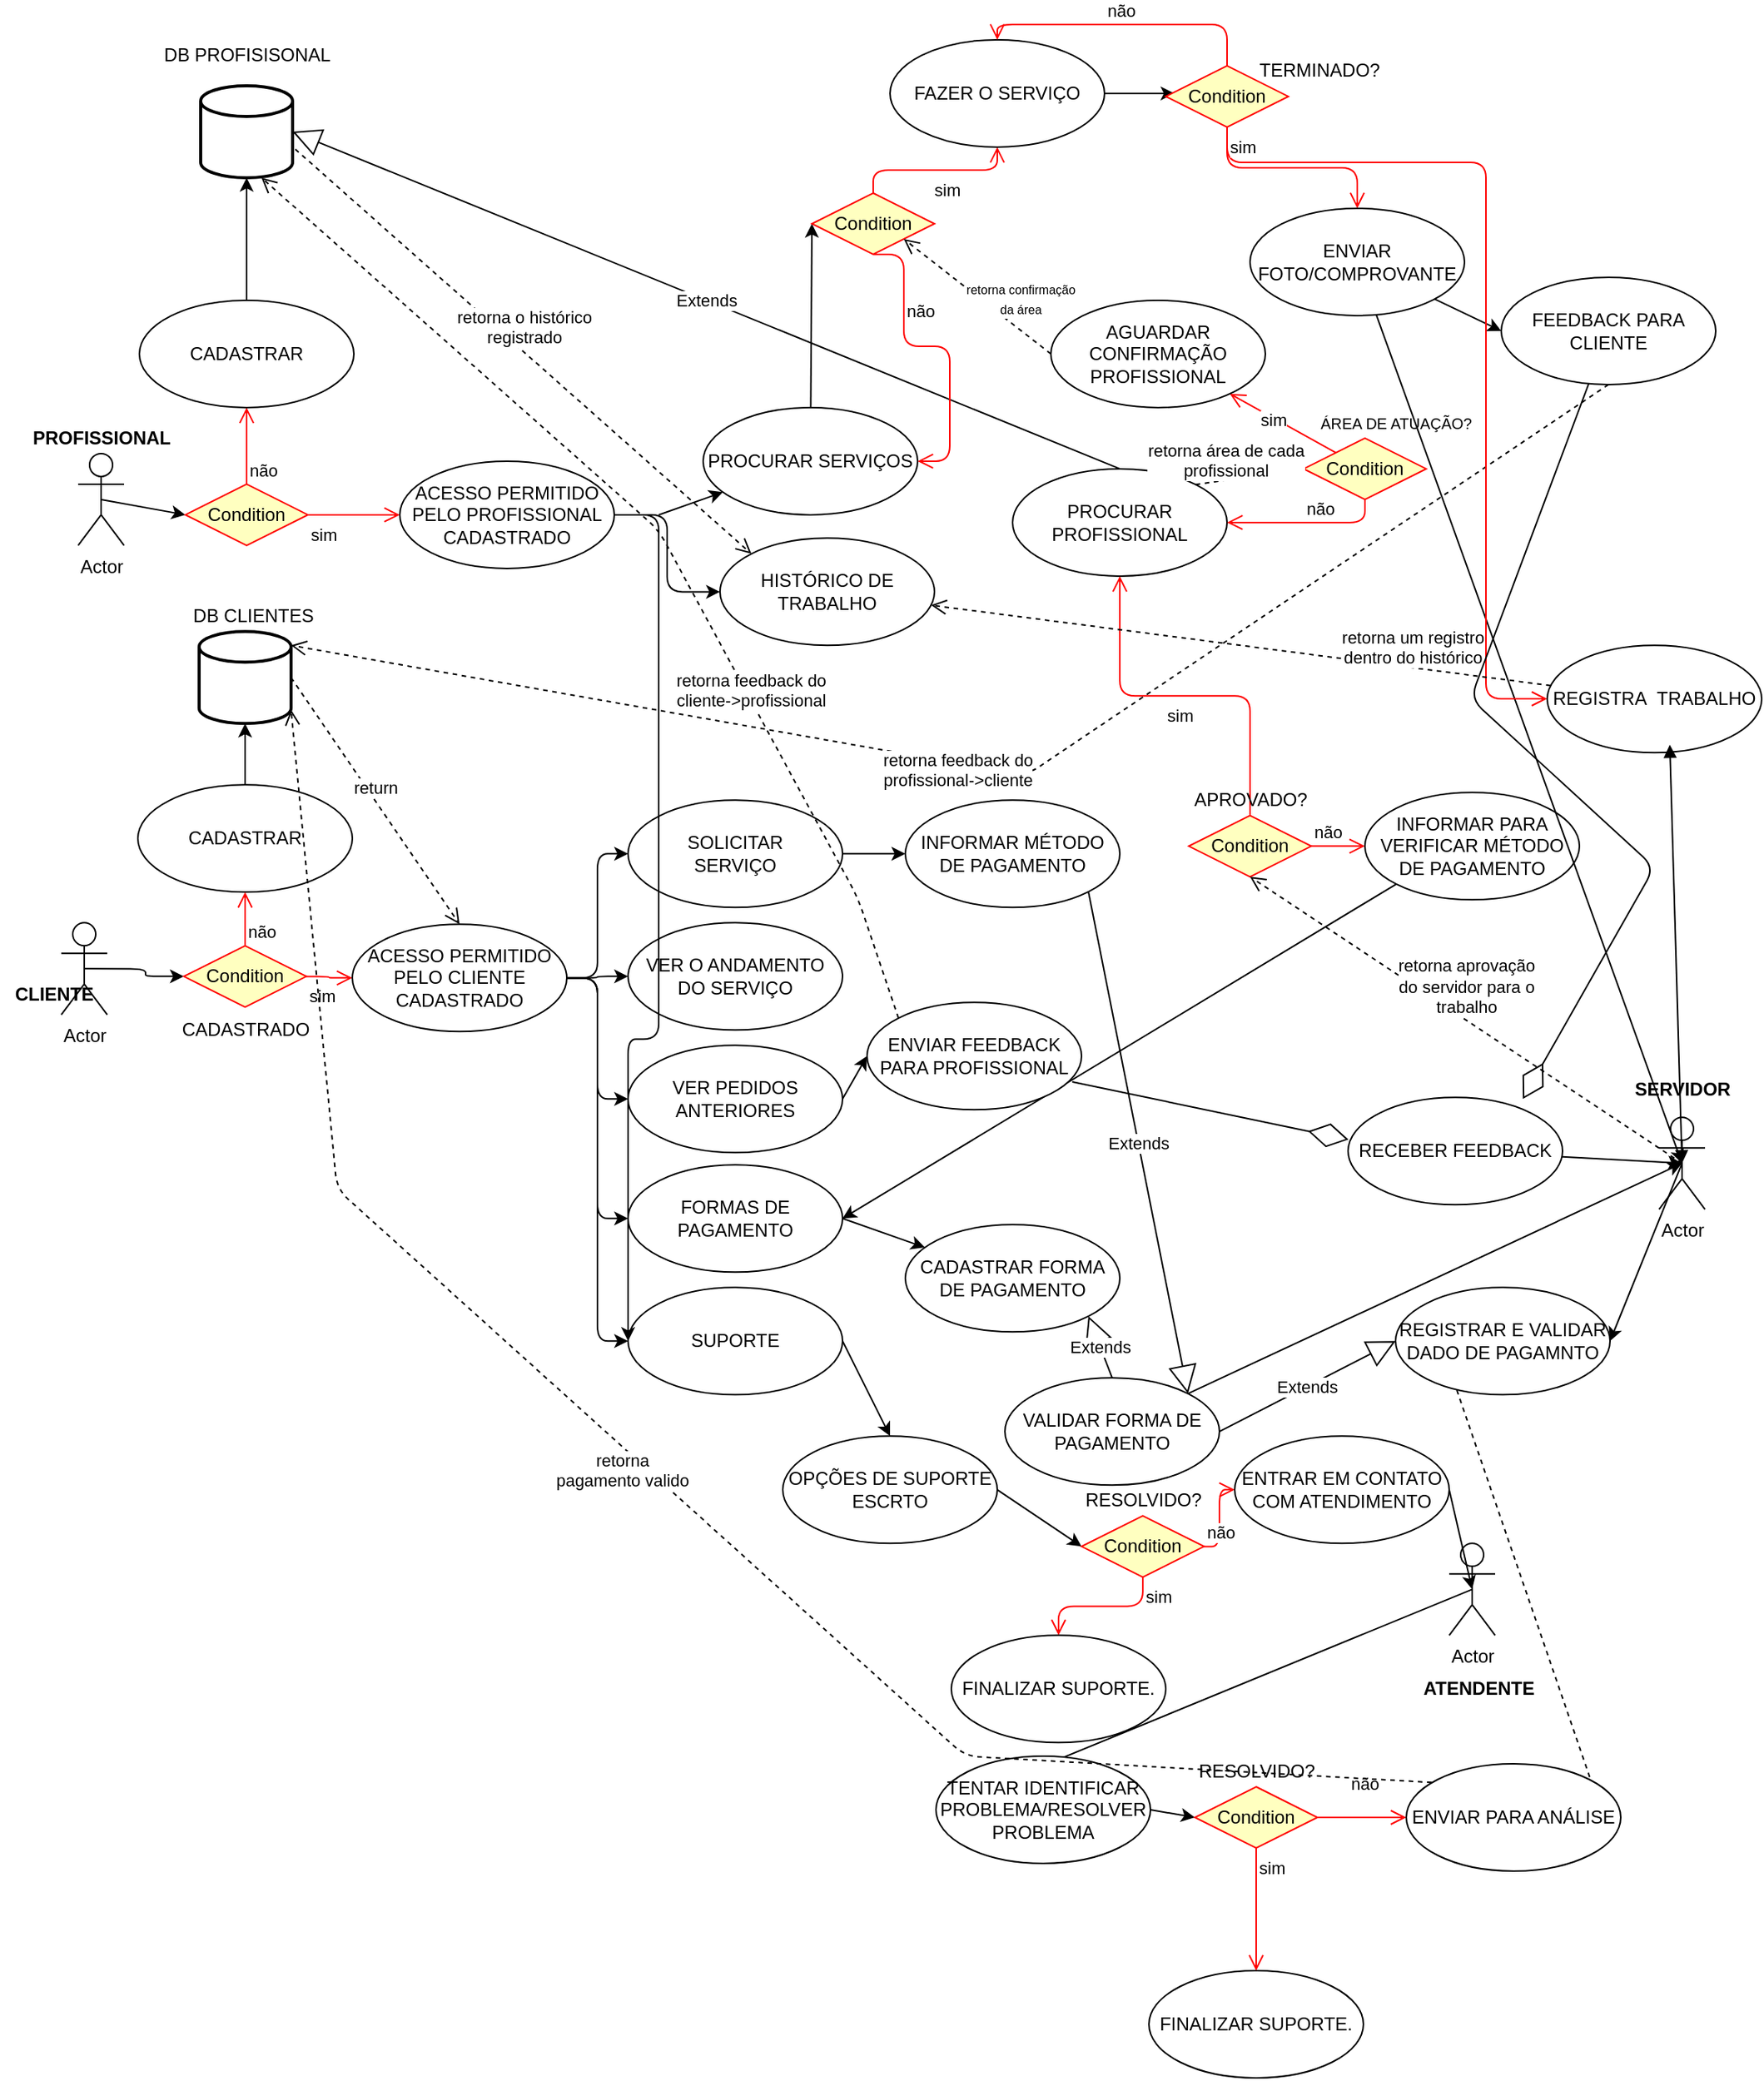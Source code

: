 <mxfile version="13.7.9" type="device" pages="2"><diagram name="Page-1" id="e7e014a7-5840-1c2e-5031-d8a46d1fe8dd"><mxGraphModel dx="1543" dy="1872" grid="1" gridSize="10" guides="1" tooltips="1" connect="1" arrows="1" fold="1" page="1" pageScale="1" pageWidth="1169" pageHeight="827" background="none" math="0" shadow="0"><root><mxCell id="0"/><mxCell id="1" parent="0"/><mxCell id="ambOUHVomWXDO8rezf_H-16" style="edgeStyle=orthogonalEdgeStyle;orthogonalLoop=1;jettySize=auto;html=1;exitX=0.5;exitY=0.5;exitDx=0;exitDy=0;exitPerimeter=0;entryX=0;entryY=0.5;entryDx=0;entryDy=0;fontStyle=0;" parent="1" source="gLDlq6U9mydkuoczZfd6-7" target="ambOUHVomWXDO8rezf_H-5" edge="1"><mxGeometry relative="1" as="geometry"/></mxCell><mxCell id="gLDlq6U9mydkuoczZfd6-7" value="Actor" style="shape=umlActor;verticalLabelPosition=bottom;verticalAlign=top;html=1;outlineConnect=0;fontStyle=0;" parent="1" vertex="1"><mxGeometry x="40" y="-223.85" width="30" height="60" as="geometry"/></mxCell><mxCell id="ambOUHVomWXDO8rezf_H-92" style="edgeStyle=none;orthogonalLoop=1;jettySize=auto;html=1;exitX=1;exitY=0.5;exitDx=0;exitDy=0;strokeColor=#000000;" parent="1" source="gLDlq6U9mydkuoczZfd6-9" target="ambOUHVomWXDO8rezf_H-91" edge="1"><mxGeometry relative="1" as="geometry"/></mxCell><mxCell id="gLDlq6U9mydkuoczZfd6-9" value="SOLICITAR&lt;br&gt;SERVIÇO" style="ellipse;whiteSpace=wrap;html=1;fontStyle=0;" parent="1" vertex="1"><mxGeometry x="410" y="-303.85" width="140" height="70" as="geometry"/></mxCell><mxCell id="gLDlq6U9mydkuoczZfd6-11" value="VER O ANDAMENTO&lt;br&gt;DO SERVIÇO" style="ellipse;whiteSpace=wrap;html=1;fontStyle=0;" parent="1" vertex="1"><mxGeometry x="410" y="-223.85" width="140" height="70" as="geometry"/></mxCell><mxCell id="ambOUHVomWXDO8rezf_H-46" style="orthogonalLoop=1;jettySize=auto;html=1;exitX=1;exitY=0.5;exitDx=0;exitDy=0;" parent="1" source="gLDlq6U9mydkuoczZfd6-13" target="ambOUHVomWXDO8rezf_H-43" edge="1"><mxGeometry relative="1" as="geometry"/></mxCell><mxCell id="gLDlq6U9mydkuoczZfd6-13" value="FORMAS DE PAGAMENTO" style="ellipse;whiteSpace=wrap;html=1;fontStyle=0;" parent="1" vertex="1"><mxGeometry x="410" y="-65.85" width="140" height="70" as="geometry"/></mxCell><mxCell id="ambOUHVomWXDO8rezf_H-28" style="orthogonalLoop=1;jettySize=auto;html=1;exitX=1;exitY=0.5;exitDx=0;exitDy=0;entryX=0.5;entryY=0;entryDx=0;entryDy=0;" parent="1" source="gLDlq6U9mydkuoczZfd6-15" target="ambOUHVomWXDO8rezf_H-27" edge="1"><mxGeometry relative="1" as="geometry"/></mxCell><mxCell id="gLDlq6U9mydkuoczZfd6-15" value="SUPORTE" style="ellipse;whiteSpace=wrap;html=1;fontStyle=0;" parent="1" vertex="1"><mxGeometry x="410" y="14.15" width="140" height="70" as="geometry"/></mxCell><mxCell id="ambOUHVomWXDO8rezf_H-4" style="edgeStyle=orthogonalEdgeStyle;orthogonalLoop=1;jettySize=auto;html=1;entryX=0.5;entryY=1;entryDx=0;entryDy=0;entryPerimeter=0;fontStyle=0;" parent="1" source="ambOUHVomWXDO8rezf_H-2" target="ambOUHVomWXDO8rezf_H-3" edge="1"><mxGeometry relative="1" as="geometry"/></mxCell><mxCell id="ambOUHVomWXDO8rezf_H-2" value="CADASTRAR" style="ellipse;whiteSpace=wrap;html=1;fontStyle=0;" parent="1" vertex="1"><mxGeometry x="90" y="-313.85" width="140" height="70" as="geometry"/></mxCell><mxCell id="ambOUHVomWXDO8rezf_H-3" value="" style="strokeWidth=2;html=1;shape=mxgraph.flowchart.database;whiteSpace=wrap;fontStyle=0;" parent="1" vertex="1"><mxGeometry x="130" y="-413.85" width="60" height="60" as="geometry"/></mxCell><mxCell id="ambOUHVomWXDO8rezf_H-5" value="Condition" style="rhombus;whiteSpace=wrap;html=1;fillColor=#ffffc0;strokeColor=#ff0000;fontStyle=0;" parent="1" vertex="1"><mxGeometry x="120" y="-208.85" width="80" height="40" as="geometry"/></mxCell><mxCell id="ambOUHVomWXDO8rezf_H-6" value="não" style="edgeStyle=orthogonalEdgeStyle;html=1;align=left;verticalAlign=bottom;endArrow=open;endSize=8;strokeColor=#ff0000;fontStyle=0;" parent="1" source="ambOUHVomWXDO8rezf_H-5" target="ambOUHVomWXDO8rezf_H-2" edge="1"><mxGeometry x="-1" relative="1" as="geometry"><mxPoint x="300" y="-188.85" as="targetPoint"/></mxGeometry></mxCell><mxCell id="ambOUHVomWXDO8rezf_H-7" value="sim" style="edgeStyle=orthogonalEdgeStyle;html=1;align=left;verticalAlign=top;endArrow=open;endSize=8;strokeColor=#ff0000;entryX=0;entryY=0.5;entryDx=0;entryDy=0;fontStyle=0;" parent="1" source="ambOUHVomWXDO8rezf_H-5" target="ambOUHVomWXDO8rezf_H-9" edge="1"><mxGeometry x="-1" relative="1" as="geometry"><mxPoint x="250.0" y="-188.85" as="targetPoint"/></mxGeometry></mxCell><mxCell id="ambOUHVomWXDO8rezf_H-11" style="orthogonalLoop=1;jettySize=auto;html=1;entryX=0;entryY=0.5;entryDx=0;entryDy=0;fontStyle=0;edgeStyle=orthogonalEdgeStyle;" parent="1" source="ambOUHVomWXDO8rezf_H-9" target="gLDlq6U9mydkuoczZfd6-9" edge="1"><mxGeometry relative="1" as="geometry"/></mxCell><mxCell id="ambOUHVomWXDO8rezf_H-12" style="orthogonalLoop=1;jettySize=auto;html=1;entryX=0;entryY=0.5;entryDx=0;entryDy=0;fontStyle=0;edgeStyle=orthogonalEdgeStyle;" parent="1" source="ambOUHVomWXDO8rezf_H-9" target="gLDlq6U9mydkuoczZfd6-11" edge="1"><mxGeometry relative="1" as="geometry"/></mxCell><mxCell id="ambOUHVomWXDO8rezf_H-13" style="orthogonalLoop=1;jettySize=auto;html=1;entryX=0;entryY=0.5;entryDx=0;entryDy=0;fontStyle=0;edgeStyle=orthogonalEdgeStyle;" parent="1" source="ambOUHVomWXDO8rezf_H-9" target="gLDlq6U9mydkuoczZfd6-13" edge="1"><mxGeometry relative="1" as="geometry"/></mxCell><mxCell id="ambOUHVomWXDO8rezf_H-14" style="orthogonalLoop=1;jettySize=auto;html=1;entryX=0;entryY=0.5;entryDx=0;entryDy=0;fontStyle=0;edgeStyle=orthogonalEdgeStyle;" parent="1" source="ambOUHVomWXDO8rezf_H-9" target="ambOUHVomWXDO8rezf_H-10" edge="1"><mxGeometry relative="1" as="geometry"/></mxCell><mxCell id="ambOUHVomWXDO8rezf_H-15" style="orthogonalLoop=1;jettySize=auto;html=1;entryX=0;entryY=0.5;entryDx=0;entryDy=0;fontStyle=0;edgeStyle=orthogonalEdgeStyle;" parent="1" source="ambOUHVomWXDO8rezf_H-9" target="gLDlq6U9mydkuoczZfd6-15" edge="1"><mxGeometry relative="1" as="geometry"/></mxCell><mxCell id="ambOUHVomWXDO8rezf_H-9" value="ACESSO PERMITIDO PELO CLIENTE CADASTRADO" style="ellipse;whiteSpace=wrap;html=1;fontStyle=0;" parent="1" vertex="1"><mxGeometry x="230" y="-222.85" width="140" height="70" as="geometry"/></mxCell><mxCell id="ambOUHVomWXDO8rezf_H-132" style="edgeStyle=none;orthogonalLoop=1;jettySize=auto;html=1;exitX=1;exitY=0.5;exitDx=0;exitDy=0;entryX=0;entryY=0.5;entryDx=0;entryDy=0;" parent="1" source="ambOUHVomWXDO8rezf_H-10" target="ambOUHVomWXDO8rezf_H-131" edge="1"><mxGeometry relative="1" as="geometry"/></mxCell><mxCell id="ambOUHVomWXDO8rezf_H-10" value="VER PEDIDOS ANTERIORES" style="ellipse;whiteSpace=wrap;html=1;fontStyle=0;" parent="1" vertex="1"><mxGeometry x="410" y="-143.85" width="140" height="70" as="geometry"/></mxCell><mxCell id="ambOUHVomWXDO8rezf_H-17" value="CADASTRADO" style="text;html=1;align=center;verticalAlign=middle;resizable=0;points=[];autosize=1;fontStyle=0;" parent="1" vertex="1"><mxGeometry x="110" y="-163.85" width="100" height="20" as="geometry"/></mxCell><mxCell id="ambOUHVomWXDO8rezf_H-18" value="DB CLIENTES" style="text;html=1;align=center;verticalAlign=middle;resizable=0;points=[];autosize=1;fontStyle=0;" parent="1" vertex="1"><mxGeometry x="120" y="-433.85" width="90" height="20" as="geometry"/></mxCell><mxCell id="ambOUHVomWXDO8rezf_H-25" style="orthogonalLoop=1;jettySize=auto;html=1;exitX=0.5;exitY=0.5;exitDx=0;exitDy=0;exitPerimeter=0;entryX=0;entryY=0.5;entryDx=0;entryDy=0;" parent="1" source="ambOUHVomWXDO8rezf_H-19" target="ambOUHVomWXDO8rezf_H-24" edge="1"><mxGeometry relative="1" as="geometry"/></mxCell><mxCell id="ambOUHVomWXDO8rezf_H-19" value="Actor" style="shape=umlActor;verticalLabelPosition=bottom;verticalAlign=top;html=1;" parent="1" vertex="1"><mxGeometry x="946" y="181.15" width="30" height="60" as="geometry"/></mxCell><mxCell id="ambOUHVomWXDO8rezf_H-20" value="&lt;b&gt;CLIENTE&lt;/b&gt;" style="text;html=1;align=center;verticalAlign=middle;resizable=0;points=[];autosize=1;" parent="1" vertex="1"><mxGeometry y="-186.85" width="70" height="20" as="geometry"/></mxCell><mxCell id="ambOUHVomWXDO8rezf_H-21" value="&lt;b&gt;ATENDENTE&lt;/b&gt;" style="text;html=1;align=center;verticalAlign=middle;resizable=0;points=[];autosize=1;" parent="1" vertex="1"><mxGeometry x="920" y="266.15" width="90" height="20" as="geometry"/></mxCell><mxCell id="ambOUHVomWXDO8rezf_H-23" value="return" style="html=1;verticalAlign=bottom;endArrow=open;dashed=1;endSize=8;exitX=1;exitY=0.5;exitDx=0;exitDy=0;exitPerimeter=0;entryX=0.5;entryY=0;entryDx=0;entryDy=0;" parent="1" source="ambOUHVomWXDO8rezf_H-3" target="ambOUHVomWXDO8rezf_H-9" edge="1"><mxGeometry relative="1" as="geometry"><mxPoint x="550" y="-253.85" as="sourcePoint"/><mxPoint x="470" y="-253.85" as="targetPoint"/></mxGeometry></mxCell><mxCell id="ambOUHVomWXDO8rezf_H-39" style="orthogonalLoop=1;jettySize=auto;html=1;exitX=1;exitY=0.5;exitDx=0;exitDy=0;entryX=0;entryY=0.5;entryDx=0;entryDy=0;" parent="1" source="ambOUHVomWXDO8rezf_H-24" target="ambOUHVomWXDO8rezf_H-36" edge="1"><mxGeometry relative="1" as="geometry"/></mxCell><mxCell id="ambOUHVomWXDO8rezf_H-24" value="TENTAR IDENTIFICAR PROBLEMA/RESOLVER PROBLEMA" style="ellipse;whiteSpace=wrap;html=1;" parent="1" vertex="1"><mxGeometry x="611" y="320" width="140" height="70" as="geometry"/></mxCell><mxCell id="ambOUHVomWXDO8rezf_H-33" style="orthogonalLoop=1;jettySize=auto;html=1;exitX=1;exitY=0.5;exitDx=0;exitDy=0;entryX=0;entryY=0.5;entryDx=0;entryDy=0;" parent="1" source="ambOUHVomWXDO8rezf_H-27" target="ambOUHVomWXDO8rezf_H-29" edge="1"><mxGeometry relative="1" as="geometry"/></mxCell><mxCell id="ambOUHVomWXDO8rezf_H-27" value="OPÇÕES DE SUPORTE ESCRTO" style="ellipse;whiteSpace=wrap;html=1;" parent="1" vertex="1"><mxGeometry x="511" y="111.15" width="140" height="70" as="geometry"/></mxCell><mxCell id="ambOUHVomWXDO8rezf_H-29" value="Condition" style="rhombus;whiteSpace=wrap;html=1;fillColor=#ffffc0;strokeColor=#ff0000;" parent="1" vertex="1"><mxGeometry x="706" y="163.15" width="80" height="40" as="geometry"/></mxCell><mxCell id="ambOUHVomWXDO8rezf_H-30" value="não" style="edgeStyle=orthogonalEdgeStyle;html=1;align=left;verticalAlign=bottom;endArrow=open;endSize=8;strokeColor=#ff0000;entryX=0;entryY=0.5;entryDx=0;entryDy=0;" parent="1" source="ambOUHVomWXDO8rezf_H-29" target="ambOUHVomWXDO8rezf_H-34" edge="1"><mxGeometry x="-1" relative="1" as="geometry"><mxPoint x="846" y="183.15" as="targetPoint"/></mxGeometry></mxCell><mxCell id="ambOUHVomWXDO8rezf_H-31" value="sim" style="edgeStyle=orthogonalEdgeStyle;html=1;align=left;verticalAlign=top;endArrow=open;endSize=8;strokeColor=#ff0000;" parent="1" source="ambOUHVomWXDO8rezf_H-29" target="ambOUHVomWXDO8rezf_H-56" edge="1"><mxGeometry x="-1" relative="1" as="geometry"><mxPoint x="746" y="243.15" as="targetPoint"/></mxGeometry></mxCell><mxCell id="ambOUHVomWXDO8rezf_H-32" value="RESOLVIDO?" style="text;html=1;align=center;verticalAlign=middle;resizable=0;points=[];autosize=1;" parent="1" vertex="1"><mxGeometry x="701" y="143.15" width="90" height="20" as="geometry"/></mxCell><mxCell id="ambOUHVomWXDO8rezf_H-35" style="orthogonalLoop=1;jettySize=auto;html=1;exitX=1;exitY=0.5;exitDx=0;exitDy=0;entryX=0.5;entryY=0.5;entryDx=0;entryDy=0;entryPerimeter=0;" parent="1" source="ambOUHVomWXDO8rezf_H-34" target="ambOUHVomWXDO8rezf_H-19" edge="1"><mxGeometry relative="1" as="geometry"/></mxCell><mxCell id="ambOUHVomWXDO8rezf_H-34" value="ENTRAR EM CONTATO COM ATENDIMENTO" style="ellipse;whiteSpace=wrap;html=1;" parent="1" vertex="1"><mxGeometry x="806" y="111.15" width="140" height="70" as="geometry"/></mxCell><mxCell id="ambOUHVomWXDO8rezf_H-36" value="Condition" style="rhombus;whiteSpace=wrap;html=1;fillColor=#ffffc0;strokeColor=#ff0000;" parent="1" vertex="1"><mxGeometry x="780" y="340" width="80" height="40" as="geometry"/></mxCell><mxCell id="ambOUHVomWXDO8rezf_H-37" value="não" style="html=1;align=left;verticalAlign=bottom;endArrow=open;endSize=8;strokeColor=#ff0000;entryX=0;entryY=0.5;entryDx=0;entryDy=0;" parent="1" source="ambOUHVomWXDO8rezf_H-36" target="d7MWu6UEaViXZ3aAeeeb-1" edge="1"><mxGeometry x="-0.315" y="13" relative="1" as="geometry"><mxPoint x="930" y="360" as="targetPoint"/><mxPoint as="offset"/></mxGeometry></mxCell><mxCell id="ambOUHVomWXDO8rezf_H-40" value="RESOLVIDO?" style="text;html=1;align=center;verticalAlign=middle;resizable=0;points=[];autosize=1;" parent="1" vertex="1"><mxGeometry x="775" y="320" width="90" height="20" as="geometry"/></mxCell><mxCell id="ambOUHVomWXDO8rezf_H-41" value="FINALIZAR SUPORTE." style="ellipse;whiteSpace=wrap;html=1;" parent="1" vertex="1"><mxGeometry x="750" y="460.0" width="140" height="70" as="geometry"/></mxCell><mxCell id="ambOUHVomWXDO8rezf_H-42" value="sim" style="edgeStyle=orthogonalEdgeStyle;html=1;align=left;verticalAlign=top;endArrow=open;endSize=8;strokeColor=#ff0000;" parent="1" source="ambOUHVomWXDO8rezf_H-36" target="ambOUHVomWXDO8rezf_H-41" edge="1"><mxGeometry x="-1" relative="1" as="geometry"><mxPoint x="820" y="440" as="targetPoint"/><mxPoint x="820" y="380" as="sourcePoint"/></mxGeometry></mxCell><mxCell id="ambOUHVomWXDO8rezf_H-43" value="CADASTRAR FORMA DE PAGAMENTO" style="ellipse;whiteSpace=wrap;html=1;" parent="1" vertex="1"><mxGeometry x="591" y="-26.85" width="140" height="70" as="geometry"/></mxCell><mxCell id="ambOUHVomWXDO8rezf_H-116" style="orthogonalLoop=1;jettySize=auto;html=1;entryX=0.5;entryY=0.5;entryDx=0;entryDy=0;entryPerimeter=0;exitX=1;exitY=0;exitDx=0;exitDy=0;" parent="1" source="ambOUHVomWXDO8rezf_H-44" target="ambOUHVomWXDO8rezf_H-52" edge="1"><mxGeometry relative="1" as="geometry"><mxPoint x="973.667" y="-23.85" as="targetPoint"/></mxGeometry></mxCell><mxCell id="ambOUHVomWXDO8rezf_H-44" value="VALIDAR FORMA DE PAGAMENTO" style="ellipse;whiteSpace=wrap;html=1;" parent="1" vertex="1"><mxGeometry x="656" y="73.15" width="140" height="70" as="geometry"/></mxCell><mxCell id="ambOUHVomWXDO8rezf_H-47" value="Extends" style="endArrow=block;endSize=16;endFill=0;html=1;exitX=0.5;exitY=0;exitDx=0;exitDy=0;entryX=1;entryY=1;entryDx=0;entryDy=0;" parent="1" source="ambOUHVomWXDO8rezf_H-44" target="ambOUHVomWXDO8rezf_H-43" edge="1"><mxGeometry width="160" relative="1" as="geometry"><mxPoint x="726" y="-116.85" as="sourcePoint"/><mxPoint x="886" y="-116.85" as="targetPoint"/></mxGeometry></mxCell><mxCell id="ambOUHVomWXDO8rezf_H-49" value="retorna &lt;br&gt;pagamento valido" style="html=1;verticalAlign=bottom;endArrow=open;dashed=1;endSize=8;exitX=0;exitY=0;exitDx=0;exitDy=0;entryX=1;entryY=0.85;entryDx=0;entryDy=0;entryPerimeter=0;" parent="1" source="ambOUHVomWXDO8rezf_H-50" target="ambOUHVomWXDO8rezf_H-3" edge="1"><mxGeometry x="0.275" y="23" relative="1" as="geometry"><mxPoint x="1066" y="-44.85" as="sourcePoint"/><mxPoint x="751" y="-126.85" as="targetPoint"/><Array as="points"><mxPoint x="1041" y="343.15"/><mxPoint x="630" y="320"/><mxPoint x="220" y="-50"/></Array><mxPoint as="offset"/></mxGeometry></mxCell><mxCell id="ambOUHVomWXDO8rezf_H-50" value="REGISTRAR E VALIDAR DADO DE PAGAMNTO" style="ellipse;whiteSpace=wrap;html=1;" parent="1" vertex="1"><mxGeometry x="911" y="14.15" width="140" height="70" as="geometry"/></mxCell><mxCell id="ambOUHVomWXDO8rezf_H-51" value="Extends" style="endArrow=block;endSize=16;endFill=0;html=1;exitX=1;exitY=0.5;exitDx=0;exitDy=0;entryX=0;entryY=0.5;entryDx=0;entryDy=0;" parent="1" source="ambOUHVomWXDO8rezf_H-44" target="ambOUHVomWXDO8rezf_H-50" edge="1"><mxGeometry width="160" relative="1" as="geometry"><mxPoint x="1071" y="-46.85" as="sourcePoint"/><mxPoint x="1231" y="-46.85" as="targetPoint"/></mxGeometry></mxCell><mxCell id="ambOUHVomWXDO8rezf_H-54" style="orthogonalLoop=1;jettySize=auto;html=1;exitX=0.5;exitY=0.5;exitDx=0;exitDy=0;exitPerimeter=0;entryX=1;entryY=0.5;entryDx=0;entryDy=0;" parent="1" source="ambOUHVomWXDO8rezf_H-52" target="ambOUHVomWXDO8rezf_H-50" edge="1"><mxGeometry relative="1" as="geometry"/></mxCell><mxCell id="ambOUHVomWXDO8rezf_H-52" value="Actor" style="shape=umlActor;verticalLabelPosition=bottom;verticalAlign=top;html=1;" parent="1" vertex="1"><mxGeometry x="1083" y="-96.85" width="30" height="60" as="geometry"/></mxCell><mxCell id="ambOUHVomWXDO8rezf_H-53" value="&lt;b&gt;SERVIDOR&lt;/b&gt;" style="text;html=1;align=center;verticalAlign=middle;resizable=0;points=[];autosize=1;" parent="1" vertex="1"><mxGeometry x="1058" y="-124.85" width="80" height="20" as="geometry"/></mxCell><mxCell id="ambOUHVomWXDO8rezf_H-56" value="FINALIZAR SUPORTE." style="ellipse;whiteSpace=wrap;html=1;" parent="1" vertex="1"><mxGeometry x="621" y="241.15" width="140" height="70" as="geometry"/></mxCell><mxCell id="ambOUHVomWXDO8rezf_H-60" value="PROCURAR PROFISSIONAL" style="ellipse;whiteSpace=wrap;html=1;" parent="1" vertex="1"><mxGeometry x="661" y="-520.05" width="140" height="70" as="geometry"/></mxCell><mxCell id="ambOUHVomWXDO8rezf_H-63" value="" style="strokeWidth=2;html=1;shape=mxgraph.flowchart.database;whiteSpace=wrap;" parent="1" vertex="1"><mxGeometry x="131" y="-770.05" width="60" height="60" as="geometry"/></mxCell><mxCell id="ambOUHVomWXDO8rezf_H-65" value="DB PROFISISONAL" style="text;html=1;align=center;verticalAlign=middle;resizable=0;points=[];autosize=1;" parent="1" vertex="1"><mxGeometry x="101" y="-800.05" width="120" height="20" as="geometry"/></mxCell><mxCell id="ambOUHVomWXDO8rezf_H-73" style="edgeStyle=none;orthogonalLoop=1;jettySize=auto;html=1;exitX=0.5;exitY=0.5;exitDx=0;exitDy=0;exitPerimeter=0;entryX=0;entryY=0.5;entryDx=0;entryDy=0;strokeColor=#000000;" parent="1" source="ambOUHVomWXDO8rezf_H-66" target="ambOUHVomWXDO8rezf_H-68" edge="1"><mxGeometry relative="1" as="geometry"/></mxCell><mxCell id="ambOUHVomWXDO8rezf_H-66" value="Actor" style="shape=umlActor;verticalLabelPosition=bottom;verticalAlign=top;html=1;" parent="1" vertex="1"><mxGeometry x="51" y="-530.05" width="30" height="60" as="geometry"/></mxCell><mxCell id="ambOUHVomWXDO8rezf_H-67" value="&lt;b&gt;PROFISSIONAL&lt;/b&gt;" style="text;html=1;align=center;verticalAlign=middle;resizable=0;points=[];autosize=1;" parent="1" vertex="1"><mxGeometry x="11" y="-550.05" width="110" height="20" as="geometry"/></mxCell><mxCell id="ambOUHVomWXDO8rezf_H-68" value="Condition" style="rhombus;whiteSpace=wrap;html=1;fillColor=#ffffc0;strokeColor=#ff0000;" parent="1" vertex="1"><mxGeometry x="121" y="-510.05" width="80" height="40" as="geometry"/></mxCell><mxCell id="ambOUHVomWXDO8rezf_H-69" value="não" style="html=1;align=left;verticalAlign=bottom;endArrow=open;endSize=8;strokeColor=#ff0000;" parent="1" source="ambOUHVomWXDO8rezf_H-68" target="ambOUHVomWXDO8rezf_H-71" edge="1"><mxGeometry x="-1" relative="1" as="geometry"><mxPoint x="432" y="-640.05" as="targetPoint"/></mxGeometry></mxCell><mxCell id="ambOUHVomWXDO8rezf_H-89" style="edgeStyle=none;orthogonalLoop=1;jettySize=auto;html=1;strokeColor=#000000;" parent="1" source="ambOUHVomWXDO8rezf_H-71" target="ambOUHVomWXDO8rezf_H-63" edge="1"><mxGeometry relative="1" as="geometry"/></mxCell><mxCell id="ambOUHVomWXDO8rezf_H-71" value="CADASTRAR" style="ellipse;whiteSpace=wrap;html=1;" parent="1" vertex="1"><mxGeometry x="91" y="-630.05" width="140" height="70" as="geometry"/></mxCell><mxCell id="ambOUHVomWXDO8rezf_H-75" value="Extends" style="endArrow=block;endSize=16;endFill=0;html=1;strokeColor=#000000;exitX=0.5;exitY=0;exitDx=0;exitDy=0;entryX=1;entryY=0.5;entryDx=0;entryDy=0;entryPerimeter=0;" parent="1" source="ambOUHVomWXDO8rezf_H-60" target="ambOUHVomWXDO8rezf_H-63" edge="1"><mxGeometry width="160" relative="1" as="geometry"><mxPoint x="876" y="-500.05" as="sourcePoint"/><mxPoint x="1036" y="-500.05" as="targetPoint"/></mxGeometry></mxCell><mxCell id="ambOUHVomWXDO8rezf_H-79" value="Condition" style="rhombus;whiteSpace=wrap;html=1;fillColor=#ffffc0;strokeColor=#ff0000;" parent="1" vertex="1"><mxGeometry x="851" y="-540.05" width="80" height="40" as="geometry"/></mxCell><mxCell id="ambOUHVomWXDO8rezf_H-80" value="não" style="edgeStyle=orthogonalEdgeStyle;html=1;align=left;verticalAlign=bottom;endArrow=open;endSize=8;strokeColor=#ff0000;entryX=1;entryY=0.5;entryDx=0;entryDy=0;" parent="1" source="ambOUHVomWXDO8rezf_H-79" target="ambOUHVomWXDO8rezf_H-60" edge="1"><mxGeometry x="0.048" relative="1" as="geometry"><mxPoint x="1026" y="-660.05" as="targetPoint"/><Array as="points"><mxPoint x="891" y="-485.05"/></Array><mxPoint as="offset"/></mxGeometry></mxCell><mxCell id="ambOUHVomWXDO8rezf_H-81" value="sim" style="html=1;align=left;verticalAlign=top;endArrow=open;endSize=8;strokeColor=#ff0000;" parent="1" source="ambOUHVomWXDO8rezf_H-79" target="ambOUHVomWXDO8rezf_H-88" edge="1"><mxGeometry x="0.556" y="-5" relative="1" as="geometry"><mxPoint x="886" y="-580.05" as="targetPoint"/><mxPoint as="offset"/></mxGeometry></mxCell><mxCell id="ambOUHVomWXDO8rezf_H-84" value="retorna área de cada&lt;br&gt;profissional" style="html=1;verticalAlign=bottom;endArrow=open;dashed=1;endSize=8;strokeColor=#000000;exitX=1;exitY=0;exitDx=0;exitDy=0;entryX=0;entryY=0.5;entryDx=0;entryDy=0;" parent="1" source="ambOUHVomWXDO8rezf_H-60" target="ambOUHVomWXDO8rezf_H-79" edge="1"><mxGeometry x="-0.458" y="-3" relative="1" as="geometry"><mxPoint x="966" y="-600.05" as="sourcePoint"/><mxPoint x="886" y="-600.05" as="targetPoint"/><mxPoint as="offset"/></mxGeometry></mxCell><mxCell id="ambOUHVomWXDO8rezf_H-85" value="&lt;font style=&quot;font-size: 10px&quot;&gt;ÁREA DE ATUAÇÃO?&lt;/font&gt;" style="text;html=1;align=center;verticalAlign=middle;resizable=0;points=[];autosize=1;" parent="1" vertex="1"><mxGeometry x="856" y="-560.05" width="110" height="20" as="geometry"/></mxCell><mxCell id="ambOUHVomWXDO8rezf_H-104" style="edgeStyle=orthogonalEdgeStyle;orthogonalLoop=1;jettySize=auto;html=1;entryX=0;entryY=0.5;entryDx=0;entryDy=0;strokeColor=#000000;" parent="1" source="ambOUHVomWXDO8rezf_H-86" target="gLDlq6U9mydkuoczZfd6-15" edge="1"><mxGeometry relative="1" as="geometry"><Array as="points"><mxPoint x="430" y="-489.85"/><mxPoint x="430" y="-147.85"/><mxPoint x="410" y="-147.85"/></Array></mxGeometry></mxCell><mxCell id="ambOUHVomWXDO8rezf_H-105" style="orthogonalLoop=1;jettySize=auto;html=1;strokeColor=#000000;" parent="1" target="ambOUHVomWXDO8rezf_H-98" edge="1"><mxGeometry relative="1" as="geometry"><mxPoint x="430.0" y="-489.991" as="sourcePoint"/></mxGeometry></mxCell><mxCell id="ambOUHVomWXDO8rezf_H-106" style="edgeStyle=orthogonalEdgeStyle;orthogonalLoop=1;jettySize=auto;html=1;strokeColor=#000000;exitX=1;exitY=0.5;exitDx=0;exitDy=0;" parent="1" source="ambOUHVomWXDO8rezf_H-86" target="ambOUHVomWXDO8rezf_H-102" edge="1"><mxGeometry relative="1" as="geometry"><mxPoint x="430.0" y="-489.991" as="sourcePoint"/></mxGeometry></mxCell><mxCell id="ambOUHVomWXDO8rezf_H-86" value="ACESSO PERMITIDO PELO PROFISSIONAL CADASTRADO" style="ellipse;whiteSpace=wrap;html=1;" parent="1" vertex="1"><mxGeometry x="261" y="-525.05" width="140" height="70" as="geometry"/></mxCell><mxCell id="ambOUHVomWXDO8rezf_H-87" value="sim" style="edgeStyle=orthogonalEdgeStyle;html=1;align=left;verticalAlign=top;endArrow=open;endSize=8;strokeColor=#ff0000;" parent="1" source="ambOUHVomWXDO8rezf_H-68" target="ambOUHVomWXDO8rezf_H-86" edge="1"><mxGeometry x="-1" relative="1" as="geometry"><mxPoint x="161" y="-410.05" as="targetPoint"/><mxPoint x="161" y="-470.05" as="sourcePoint"/><mxPoint as="offset"/></mxGeometry></mxCell><mxCell id="ambOUHVomWXDO8rezf_H-88" value="AGUARDAR CONFIRMAÇÃO PROFISSIONAL" style="ellipse;whiteSpace=wrap;html=1;" parent="1" vertex="1"><mxGeometry x="686" y="-630.05" width="140" height="70" as="geometry"/></mxCell><mxCell id="ambOUHVomWXDO8rezf_H-91" value="INFORMAR MÉTODO DE PAGAMENTO" style="ellipse;whiteSpace=wrap;html=1;" parent="1" vertex="1"><mxGeometry x="591" y="-303.85" width="140" height="70" as="geometry"/></mxCell><mxCell id="ambOUHVomWXDO8rezf_H-93" value="Extends" style="endArrow=block;endSize=16;endFill=0;html=1;strokeColor=#000000;exitX=1;exitY=1;exitDx=0;exitDy=0;entryX=1;entryY=0;entryDx=0;entryDy=0;" parent="1" source="ambOUHVomWXDO8rezf_H-91" target="ambOUHVomWXDO8rezf_H-44" edge="1"><mxGeometry width="160" relative="1" as="geometry"><mxPoint x="821" y="-153.85" as="sourcePoint"/><mxPoint x="981" y="-153.85" as="targetPoint"/></mxGeometry></mxCell><mxCell id="ambOUHVomWXDO8rezf_H-94" value="Condition" style="rhombus;whiteSpace=wrap;html=1;fillColor=#ffffc0;strokeColor=#ff0000;" parent="1" vertex="1"><mxGeometry x="776" y="-293.85" width="80" height="40" as="geometry"/></mxCell><mxCell id="ambOUHVomWXDO8rezf_H-95" value="não" style="edgeStyle=orthogonalEdgeStyle;html=1;align=left;verticalAlign=bottom;endArrow=open;endSize=8;strokeColor=#ff0000;entryX=0;entryY=0.5;entryDx=0;entryDy=0;" parent="1" source="ambOUHVomWXDO8rezf_H-94" target="ambOUHVomWXDO8rezf_H-101" edge="1"><mxGeometry x="-1" relative="1" as="geometry"><mxPoint x="956" y="-273.85" as="targetPoint"/></mxGeometry></mxCell><mxCell id="ambOUHVomWXDO8rezf_H-96" value="sim" style="html=1;align=left;verticalAlign=top;endArrow=open;endSize=8;strokeColor=#ff0000;entryX=0.5;entryY=1;entryDx=0;entryDy=0;edgeStyle=orthogonalEdgeStyle;" parent="1" source="ambOUHVomWXDO8rezf_H-94" target="ambOUHVomWXDO8rezf_H-60" edge="1"><mxGeometry x="0.111" relative="1" as="geometry"><mxPoint x="836" y="-240.05" as="targetPoint"/><mxPoint as="offset"/></mxGeometry></mxCell><mxCell id="ambOUHVomWXDO8rezf_H-112" style="edgeStyle=none;orthogonalLoop=1;jettySize=auto;html=1;entryX=0;entryY=0.5;entryDx=0;entryDy=0;strokeColor=#000000;" parent="1" source="ambOUHVomWXDO8rezf_H-98" target="ambOUHVomWXDO8rezf_H-108" edge="1"><mxGeometry relative="1" as="geometry"/></mxCell><mxCell id="ambOUHVomWXDO8rezf_H-98" value="PROCURAR SERVIÇOS" style="ellipse;whiteSpace=wrap;html=1;" parent="1" vertex="1"><mxGeometry x="459" y="-560.05" width="140" height="70" as="geometry"/></mxCell><mxCell id="ambOUHVomWXDO8rezf_H-100" value="APROVADO?" style="text;html=1;align=center;verticalAlign=middle;resizable=0;points=[];autosize=1;" parent="1" vertex="1"><mxGeometry x="771" y="-313.85" width="90" height="20" as="geometry"/></mxCell><mxCell id="ambOUHVomWXDO8rezf_H-117" style="edgeStyle=none;orthogonalLoop=1;jettySize=auto;html=1;exitX=0;exitY=1;exitDx=0;exitDy=0;entryX=1;entryY=0.5;entryDx=0;entryDy=0;" parent="1" source="ambOUHVomWXDO8rezf_H-101" target="gLDlq6U9mydkuoczZfd6-13" edge="1"><mxGeometry relative="1" as="geometry"/></mxCell><mxCell id="ambOUHVomWXDO8rezf_H-101" value="INFORMAR PARA VERIFICAR MÉTODO DE PAGAMENTO" style="ellipse;whiteSpace=wrap;html=1;" parent="1" vertex="1"><mxGeometry x="891" y="-308.85" width="140" height="70" as="geometry"/></mxCell><mxCell id="ambOUHVomWXDO8rezf_H-102" value="HISTÓRICO DE TRABALHO" style="ellipse;whiteSpace=wrap;html=1;" parent="1" vertex="1"><mxGeometry x="470" y="-474.85" width="140" height="70" as="geometry"/></mxCell><mxCell id="ambOUHVomWXDO8rezf_H-108" value="Condition" style="rhombus;whiteSpace=wrap;html=1;fillColor=#ffffc0;strokeColor=#ff0000;" parent="1" vertex="1"><mxGeometry x="530" y="-700.0" width="80" height="40" as="geometry"/></mxCell><mxCell id="ambOUHVomWXDO8rezf_H-109" value="não" style="edgeStyle=orthogonalEdgeStyle;html=1;align=left;verticalAlign=bottom;endArrow=open;endSize=8;strokeColor=#ff0000;entryX=1;entryY=0.5;entryDx=0;entryDy=0;exitX=0.5;exitY=1;exitDx=0;exitDy=0;" parent="1" source="ambOUHVomWXDO8rezf_H-108" target="ambOUHVomWXDO8rezf_H-98" edge="1"><mxGeometry x="-0.36" relative="1" as="geometry"><mxPoint x="791" y="-665.05" as="targetPoint"/><Array as="points"><mxPoint x="590" y="-660"/><mxPoint x="590" y="-600"/><mxPoint x="620" y="-600"/><mxPoint x="620" y="-525"/></Array><mxPoint as="offset"/></mxGeometry></mxCell><mxCell id="ambOUHVomWXDO8rezf_H-110" value="sim" style="edgeStyle=orthogonalEdgeStyle;html=1;align=left;verticalAlign=top;endArrow=open;endSize=8;strokeColor=#ff0000;entryX=0.5;entryY=1;entryDx=0;entryDy=0;" parent="1" source="ambOUHVomWXDO8rezf_H-108" target="ambOUHVomWXDO8rezf_H-118" edge="1"><mxGeometry x="-0.043" relative="1" as="geometry"><mxPoint x="651" y="-800.05" as="targetPoint"/><mxPoint as="offset"/></mxGeometry></mxCell><mxCell id="ambOUHVomWXDO8rezf_H-111" value="&lt;font style=&quot;font-size: 8px&quot;&gt;retorna confirmação&lt;br&gt;da área&lt;/font&gt;" style="html=1;verticalAlign=bottom;endArrow=open;dashed=1;endSize=8;strokeColor=#000000;entryX=1;entryY=1;entryDx=0;entryDy=0;exitX=0;exitY=0.5;exitDx=0;exitDy=0;" parent="1" source="ambOUHVomWXDO8rezf_H-88" target="ambOUHVomWXDO8rezf_H-108" edge="1"><mxGeometry x="-0.531" y="-4" relative="1" as="geometry"><mxPoint x="851" y="-590.05" as="sourcePoint"/><mxPoint x="771" y="-590.05" as="targetPoint"/><mxPoint as="offset"/></mxGeometry></mxCell><mxCell id="ambOUHVomWXDO8rezf_H-115" value="retorna aprovação&lt;br&gt;do servidor para o&lt;br&gt;trabalho" style="html=1;verticalAlign=bottom;endArrow=open;dashed=1;endSize=8;exitX=0.5;exitY=0.5;exitDx=0;exitDy=0;exitPerimeter=0;entryX=0.5;entryY=1;entryDx=0;entryDy=0;" parent="1" source="ambOUHVomWXDO8rezf_H-52" target="ambOUHVomWXDO8rezf_H-94" edge="1"><mxGeometry relative="1" as="geometry"><mxPoint x="1111" y="-193.85" as="sourcePoint"/><mxPoint x="1031" y="-193.85" as="targetPoint"/></mxGeometry></mxCell><mxCell id="ambOUHVomWXDO8rezf_H-123" style="edgeStyle=none;orthogonalLoop=1;jettySize=auto;html=1;entryX=0.071;entryY=0.45;entryDx=0;entryDy=0;entryPerimeter=0;" parent="1" source="ambOUHVomWXDO8rezf_H-118" target="ambOUHVomWXDO8rezf_H-120" edge="1"><mxGeometry relative="1" as="geometry"/></mxCell><mxCell id="ambOUHVomWXDO8rezf_H-118" value="FAZER O SERVIÇO" style="ellipse;whiteSpace=wrap;html=1;" parent="1" vertex="1"><mxGeometry x="581" y="-800.05" width="140" height="70" as="geometry"/></mxCell><mxCell id="ambOUHVomWXDO8rezf_H-119" value="retorna o histórico&lt;br&gt;registrado" style="html=1;verticalAlign=bottom;endArrow=open;dashed=1;endSize=8;exitX=1.029;exitY=0.69;exitDx=0;exitDy=0;exitPerimeter=0;entryX=0;entryY=0;entryDx=0;entryDy=0;" parent="1" source="ambOUHVomWXDO8rezf_H-63" target="ambOUHVomWXDO8rezf_H-102" edge="1"><mxGeometry relative="1" as="geometry"><mxPoint x="671" y="-480.05" as="sourcePoint"/><mxPoint x="591" y="-480.05" as="targetPoint"/></mxGeometry></mxCell><mxCell id="ambOUHVomWXDO8rezf_H-120" value="Condition" style="rhombus;whiteSpace=wrap;html=1;fillColor=#ffffc0;strokeColor=#ff0000;" parent="1" vertex="1"><mxGeometry x="761" y="-783.05" width="80" height="40" as="geometry"/></mxCell><mxCell id="ambOUHVomWXDO8rezf_H-121" value="não" style="edgeStyle=orthogonalEdgeStyle;html=1;align=left;verticalAlign=bottom;endArrow=open;endSize=8;strokeColor=#ff0000;entryX=0.5;entryY=0;entryDx=0;entryDy=0;" parent="1" source="ambOUHVomWXDO8rezf_H-120" target="ambOUHVomWXDO8rezf_H-118" edge="1"><mxGeometry x="0.144" relative="1" as="geometry"><mxPoint x="941" y="-763.05" as="targetPoint"/><Array as="points"><mxPoint x="801" y="-810.05"/><mxPoint x="651" y="-810.05"/></Array><mxPoint as="offset"/></mxGeometry></mxCell><mxCell id="ambOUHVomWXDO8rezf_H-122" value="sim" style="edgeStyle=orthogonalEdgeStyle;html=1;align=left;verticalAlign=top;endArrow=open;endSize=8;strokeColor=#ff0000;" parent="1" source="ambOUHVomWXDO8rezf_H-120" target="ambOUHVomWXDO8rezf_H-125" edge="1"><mxGeometry x="-1" relative="1" as="geometry"><mxPoint x="831" y="-690.05" as="targetPoint"/></mxGeometry></mxCell><mxCell id="ambOUHVomWXDO8rezf_H-124" value="TERMINADO?" style="text;html=1;align=center;verticalAlign=middle;resizable=0;points=[];autosize=1;rotation=0;" parent="1" vertex="1"><mxGeometry x="816" y="-790.05" width="90" height="20" as="geometry"/></mxCell><mxCell id="ambOUHVomWXDO8rezf_H-126" style="edgeStyle=none;orthogonalLoop=1;jettySize=auto;html=1;entryX=0.5;entryY=0.5;entryDx=0;entryDy=0;entryPerimeter=0;" parent="1" source="ambOUHVomWXDO8rezf_H-125" target="ambOUHVomWXDO8rezf_H-52" edge="1"><mxGeometry relative="1" as="geometry"/></mxCell><mxCell id="ambOUHVomWXDO8rezf_H-128" style="edgeStyle=none;orthogonalLoop=1;jettySize=auto;html=1;entryX=0;entryY=0.5;entryDx=0;entryDy=0;" parent="1" source="ambOUHVomWXDO8rezf_H-125" target="ambOUHVomWXDO8rezf_H-127" edge="1"><mxGeometry relative="1" as="geometry"/></mxCell><mxCell id="ambOUHVomWXDO8rezf_H-125" value="ENVIAR FOTO/COMPROVANTE" style="ellipse;whiteSpace=wrap;html=1;" parent="1" vertex="1"><mxGeometry x="816" y="-690.05" width="140" height="70" as="geometry"/></mxCell><mxCell id="ambOUHVomWXDO8rezf_H-127" value="FEEDBACK PARA CLIENTE" style="ellipse;whiteSpace=wrap;html=1;" parent="1" vertex="1"><mxGeometry x="980" y="-645.05" width="140" height="70" as="geometry"/></mxCell><mxCell id="ambOUHVomWXDO8rezf_H-129" value="retorna feedback do&lt;br&gt;profissional-&amp;gt;cliente" style="html=1;verticalAlign=bottom;endArrow=open;dashed=1;endSize=8;exitX=0.5;exitY=1;exitDx=0;exitDy=0;entryX=1;entryY=0.15;entryDx=0;entryDy=0;entryPerimeter=0;" parent="1" source="ambOUHVomWXDO8rezf_H-127" target="ambOUHVomWXDO8rezf_H-3" edge="1"><mxGeometry x="-0.045" y="-32" relative="1" as="geometry"><mxPoint x="690" y="-430.05" as="sourcePoint"/><mxPoint x="610" y="-430.05" as="targetPoint"/><Array as="points"><mxPoint x="670" y="-320.05"/></Array><mxPoint x="-32" y="42" as="offset"/></mxGeometry></mxCell><mxCell id="ambOUHVomWXDO8rezf_H-130" style="edgeStyle=none;orthogonalLoop=1;jettySize=auto;html=1;exitX=0;exitY=1;exitDx=0;exitDy=0;" parent="1" source="ambOUHVomWXDO8rezf_H-127" target="ambOUHVomWXDO8rezf_H-127" edge="1"><mxGeometry relative="1" as="geometry"/></mxCell><mxCell id="ambOUHVomWXDO8rezf_H-131" value="ENVIAR FEEDBACK PARA PROFISSIONAL" style="ellipse;whiteSpace=wrap;html=1;" parent="1" vertex="1"><mxGeometry x="566" y="-171.85" width="140" height="70" as="geometry"/></mxCell><mxCell id="ambOUHVomWXDO8rezf_H-133" value="retorna feedback do&lt;br&gt;cliente-&amp;gt;profissional" style="html=1;verticalAlign=bottom;endArrow=open;dashed=1;endSize=8;exitX=0;exitY=0;exitDx=0;exitDy=0;entryX=0.661;entryY=1;entryDx=0;entryDy=0;entryPerimeter=0;" parent="1" source="ambOUHVomWXDO8rezf_H-131" target="ambOUHVomWXDO8rezf_H-63" edge="1"><mxGeometry x="-0.369" y="4" relative="1" as="geometry"><mxPoint x="780" y="-280.05" as="sourcePoint"/><mxPoint x="700" y="-280.05" as="targetPoint"/><Array as="points"><mxPoint x="560" y="-240.05"/><mxPoint x="430" y="-480.05"/></Array><mxPoint as="offset"/></mxGeometry></mxCell><mxCell id="shrwOXXJ1FbrHQhI1L9V-2" style="orthogonalLoop=1;jettySize=auto;html=1;entryX=0.5;entryY=0.5;entryDx=0;entryDy=0;entryPerimeter=0;" parent="1" source="shrwOXXJ1FbrHQhI1L9V-1" target="ambOUHVomWXDO8rezf_H-52" edge="1"><mxGeometry relative="1" as="geometry"/></mxCell><mxCell id="shrwOXXJ1FbrHQhI1L9V-1" value="RECEBER FEEDBACK" style="ellipse;whiteSpace=wrap;html=1;" parent="1" vertex="1"><mxGeometry x="880" y="-109.85" width="140" height="70" as="geometry"/></mxCell><mxCell id="YIdpF0ol2etjTdWymln5-2" value="REGISTRA&amp;nbsp; TRABALHO" style="ellipse;whiteSpace=wrap;html=1;" parent="1" vertex="1"><mxGeometry x="1010" y="-404.85" width="140" height="70" as="geometry"/></mxCell><mxCell id="YIdpF0ol2etjTdWymln5-3" value="sim" style="edgeStyle=orthogonalEdgeStyle;html=1;align=left;verticalAlign=top;endArrow=open;endSize=8;strokeColor=#ff0000;exitX=0.5;exitY=1;exitDx=0;exitDy=0;" parent="1" source="ambOUHVomWXDO8rezf_H-120" target="YIdpF0ol2etjTdWymln5-2" edge="1"><mxGeometry x="-0.921" y="23" relative="1" as="geometry"><mxPoint x="896" y="-680.05" as="targetPoint"/><mxPoint x="811" y="-733.05" as="sourcePoint"/><Array as="points"><mxPoint x="801" y="-720"/><mxPoint x="970" y="-720"/><mxPoint x="970" y="-370"/></Array><mxPoint as="offset"/></mxGeometry></mxCell><mxCell id="YIdpF0ol2etjTdWymln5-4" value="" style="endArrow=block;startArrow=block;endFill=1;startFill=1;html=1;exitX=0.5;exitY=0.5;exitDx=0;exitDy=0;exitPerimeter=0;" parent="1" source="ambOUHVomWXDO8rezf_H-52" edge="1"><mxGeometry width="160" relative="1" as="geometry"><mxPoint x="1000" y="-330" as="sourcePoint"/><mxPoint x="1090" y="-340" as="targetPoint"/></mxGeometry></mxCell><mxCell id="YIdpF0ol2etjTdWymln5-5" value="retorna um registro&lt;br&gt;dentro do histórico" style="html=1;verticalAlign=bottom;endArrow=open;dashed=1;endSize=8;" parent="1" source="YIdpF0ol2etjTdWymln5-2" target="ambOUHVomWXDO8rezf_H-102" edge="1"><mxGeometry x="-0.556" y="2" relative="1" as="geometry"><mxPoint x="850" y="-320" as="sourcePoint"/><mxPoint x="770" y="-320" as="targetPoint"/><mxPoint as="offset"/></mxGeometry></mxCell><mxCell id="d7MWu6UEaViXZ3aAeeeb-1" value="ENVIAR PARA ANÁLISE" style="ellipse;whiteSpace=wrap;html=1;" parent="1" vertex="1"><mxGeometry x="918" y="325" width="140" height="70" as="geometry"/></mxCell><mxCell id="iT3awmX8RKnA9yIBXgwg-1" value="" style="endArrow=diamondThin;endFill=0;endSize=24;html=1;entryX=0.002;entryY=0.393;entryDx=0;entryDy=0;entryPerimeter=0;exitX=0.957;exitY=0.741;exitDx=0;exitDy=0;exitPerimeter=0;" parent="1" source="ambOUHVomWXDO8rezf_H-131" target="shrwOXXJ1FbrHQhI1L9V-1" edge="1"><mxGeometry width="160" relative="1" as="geometry"><mxPoint x="680" y="-150" as="sourcePoint"/><mxPoint x="840" y="-150" as="targetPoint"/></mxGeometry></mxCell><mxCell id="iT3awmX8RKnA9yIBXgwg-2" value="" style="endArrow=diamondThin;endFill=0;endSize=24;html=1;entryX=0.815;entryY=0.014;entryDx=0;entryDy=0;entryPerimeter=0;" parent="1" source="ambOUHVomWXDO8rezf_H-127" target="shrwOXXJ1FbrHQhI1L9V-1" edge="1"><mxGeometry width="160" relative="1" as="geometry"><mxPoint x="630" y="-160" as="sourcePoint"/><mxPoint x="790" y="-160" as="targetPoint"/><Array as="points"><mxPoint x="960" y="-370"/><mxPoint x="1080" y="-260"/></Array></mxGeometry></mxCell></root></mxGraphModel></diagram><diagram id="Q40fil5EVcO6GK9uHOX8" name="Página-2"><mxGraphModel dx="1089" dy="738" grid="1" gridSize="10" guides="1" tooltips="1" connect="1" arrows="1" fold="1" page="1" pageScale="1" pageWidth="827" pageHeight="1169" math="0" shadow="0"><root><mxCell id="NCy6B5JTf520dUWGZAUy-0"/><mxCell id="NCy6B5JTf520dUWGZAUy-1" parent="NCy6B5JTf520dUWGZAUy-0"/><mxCell id="NCy6B5JTf520dUWGZAUy-8" value="&lt;p style=&quot;margin: 0px ; margin-top: 4px ; text-align: center&quot;&gt;&lt;b&gt;Pessoa_juridca&lt;/b&gt;&lt;/p&gt;&lt;hr size=&quot;1&quot;&gt;&lt;p style=&quot;margin: 0px ; margin-left: 4px&quot;&gt;+ raz_soc: String&lt;/p&gt;&lt;p style=&quot;margin: 0px ; margin-left: 4px&quot;&gt;- cnpj: String&lt;/p&gt;&lt;p style=&quot;margin: 0px ; margin-left: 4px&quot;&gt;- insc_est: String (if insento)&lt;/p&gt;&lt;hr size=&quot;1&quot;&gt;&lt;p style=&quot;margin: 0px ; margin-left: 4px&quot;&gt;+ setCnpj(String cnpj): void&lt;/p&gt;&lt;p style=&quot;margin: 0px ; margin-left: 4px&quot;&gt;+ getCnpj(): String&lt;/p&gt;&lt;p style=&quot;margin: 0px 0px 0px 4px&quot;&gt;+ setInscEst(String insc_est): void&lt;/p&gt;&lt;p style=&quot;margin: 0px 0px 0px 4px&quot;&gt;+ getInscEst(): String&lt;/p&gt;" style="verticalAlign=top;align=left;overflow=fill;fontSize=12;fontFamily=Helvetica;html=1;" parent="NCy6B5JTf520dUWGZAUy-1" vertex="1"><mxGeometry x="240" y="3" width="180" height="147" as="geometry"/></mxCell><mxCell id="NCy6B5JTf520dUWGZAUy-9" value="&lt;p style=&quot;margin: 0px ; margin-top: 4px ; text-align: center&quot;&gt;&lt;b&gt;Pessoa_fisica&lt;/b&gt;&lt;/p&gt;&lt;hr size=&quot;1&quot;&gt;&lt;p style=&quot;margin: 0px ; margin-left: 4px&quot;&gt;+ nome: String&lt;/p&gt;&lt;p style=&quot;margin: 0px ; margin-left: 4px&quot;&gt;- cpf: String&lt;/p&gt;&lt;p style=&quot;margin: 0px ; margin-left: 4px&quot;&gt;- rg: String&lt;/p&gt;&lt;p style=&quot;margin: 0px ; margin-left: 4px&quot;&gt;- data_nas: String&lt;/p&gt;&lt;p style=&quot;margin: 0px ; margin-left: 4px&quot;&gt;- email: String&lt;/p&gt;&lt;p style=&quot;margin: 0px ; margin-left: 4px&quot;&gt;- tel_f: String&lt;/p&gt;&lt;p style=&quot;margin: 0px ; margin-left: 4px&quot;&gt;- tel_c: String&lt;/p&gt;&lt;hr size=&quot;1&quot;&gt;&lt;p style=&quot;margin: 0px 0px 0px 4px&quot;&gt;+ setCpf(String cpf): void&lt;/p&gt;&lt;p style=&quot;margin: 0px 0px 0px 4px&quot;&gt;+ getCpf(): String&lt;/p&gt;&lt;p style=&quot;margin: 0px 0px 0px 4px&quot;&gt;+ setRg(String rg): void&lt;/p&gt;&lt;p style=&quot;margin: 0px 0px 0px 4px&quot;&gt;+ getRg(): String&lt;/p&gt;&lt;p style=&quot;margin: 0px 0px 0px 4px&quot;&gt;+ setDataNas(String data_nas): void&lt;/p&gt;&lt;p style=&quot;margin: 0px 0px 0px 4px&quot;&gt;+ getDataNas(): String&lt;/p&gt;&lt;p style=&quot;margin: 0px 0px 0px 4px&quot;&gt;+ setEmail(String email): void&lt;/p&gt;&lt;p style=&quot;margin: 0px 0px 0px 4px&quot;&gt;+ getEmail(): String&lt;/p&gt;&lt;p style=&quot;margin: 0px 0px 0px 4px&quot;&gt;+ setTelF(String tel_f): void&lt;/p&gt;&lt;p style=&quot;margin: 0px 0px 0px 4px&quot;&gt;+ getTelF(): String&lt;/p&gt;&lt;p style=&quot;margin: 0px 0px 0px 4px&quot;&gt;+ setTelC(String tel_c): void&lt;/p&gt;&lt;p style=&quot;margin: 0px 0px 0px 4px&quot;&gt;+ getTelC(): String&lt;/p&gt;&lt;p style=&quot;margin: 0px ; margin-left: 4px&quot;&gt;&lt;br&gt;&lt;/p&gt;" style="verticalAlign=top;align=left;overflow=fill;fontSize=12;fontFamily=Helvetica;html=1;" parent="NCy6B5JTf520dUWGZAUy-1" vertex="1"><mxGeometry x="4" y="3" width="156" height="320" as="geometry"/></mxCell><mxCell id="i1eu5Db6V1DD9ypPNjZt-0" value="Extends" style="endArrow=block;endSize=16;endFill=0;html=1;exitX=0;exitY=0.5;exitDx=0;exitDy=0;entryX=1;entryY=0.25;entryDx=0;entryDy=0;" parent="NCy6B5JTf520dUWGZAUy-1" source="NCy6B5JTf520dUWGZAUy-8" target="NCy6B5JTf520dUWGZAUy-9" edge="1"><mxGeometry width="160" relative="1" as="geometry"><mxPoint x="104" y="123" as="sourcePoint"/><mxPoint x="264" y="123" as="targetPoint"/></mxGeometry></mxCell><mxCell id="rKI0HzOBBWYWFfmEweAc-6" style="edgeStyle=orthogonalEdgeStyle;rounded=0;orthogonalLoop=1;jettySize=auto;html=1;" parent="NCy6B5JTf520dUWGZAUy-1" source="cviVV-kDw-y3qNs9SR7Z-0" target="rKI0HzOBBWYWFfmEweAc-4" edge="1"><mxGeometry relative="1" as="geometry"/></mxCell><mxCell id="rKI0HzOBBWYWFfmEweAc-7" style="edgeStyle=orthogonalEdgeStyle;rounded=0;orthogonalLoop=1;jettySize=auto;html=1;entryX=0.5;entryY=0;entryDx=0;entryDy=0;entryPerimeter=0;" parent="NCy6B5JTf520dUWGZAUy-1" source="cviVV-kDw-y3qNs9SR7Z-4" target="rKI0HzOBBWYWFfmEweAc-5" edge="1"><mxGeometry relative="1" as="geometry"/></mxCell><mxCell id="rKI0HzOBBWYWFfmEweAc-0" value="Extends" style="endArrow=block;endSize=16;endFill=0;html=1;entryX=0.523;entryY=1.004;entryDx=0;entryDy=0;exitX=0.5;exitY=0;exitDx=0;exitDy=0;entryPerimeter=0;" parent="NCy6B5JTf520dUWGZAUy-1" source="cviVV-kDw-y3qNs9SR7Z-0" target="NCy6B5JTf520dUWGZAUy-9" edge="1"><mxGeometry width="160" relative="1" as="geometry"><mxPoint x="194" y="323" as="sourcePoint"/><mxPoint x="79" y="403" as="targetPoint"/></mxGeometry></mxCell><mxCell id="LFzk0YQN-G2BocYKbhQG-4" value="Extends" style="endArrow=block;endSize=16;endFill=0;html=1;exitX=1.031;exitY=0.105;exitDx=0;exitDy=0;exitPerimeter=0;entryX=-0.017;entryY=0.227;entryDx=0;entryDy=0;entryPerimeter=0;" parent="NCy6B5JTf520dUWGZAUy-1" source="cviVV-kDw-y3qNs9SR7Z-0" target="LFzk0YQN-G2BocYKbhQG-11" edge="1"><mxGeometry width="160" relative="1" as="geometry"><mxPoint x="284" y="283" as="sourcePoint"/><mxPoint x="542.571" y="181" as="targetPoint"/><Array as="points"><mxPoint x="234" y="213"/><mxPoint x="474" y="213"/></Array></mxGeometry></mxCell><mxCell id="LFzk0YQN-G2BocYKbhQG-0" value="Endereco" style="swimlane;fontStyle=1;align=center;verticalAlign=top;childLayout=stackLayout;horizontal=1;startSize=26;horizontalStack=0;resizeParent=1;resizeParentMax=0;resizeLast=0;collapsible=1;marginBottom=0;" parent="NCy6B5JTf520dUWGZAUy-1" vertex="1"><mxGeometry x="514" y="3" width="220" height="370" as="geometry"/></mxCell><mxCell id="LFzk0YQN-G2BocYKbhQG-1" value="- endreco: String&#10;- r_av: String&#10;- numero_end: short&#10;- cep: String&#10;- bairro: String&#10;- municipio: String&#10;- estado: String" style="text;strokeColor=none;fillColor=none;align=left;verticalAlign=top;spacingLeft=4;spacingRight=4;overflow=hidden;rotatable=0;points=[[0,0.5],[1,0.5]];portConstraint=eastwest;" parent="LFzk0YQN-G2BocYKbhQG-0" vertex="1"><mxGeometry y="26" width="220" height="114" as="geometry"/></mxCell><mxCell id="LFzk0YQN-G2BocYKbhQG-10" value="" style="line;strokeWidth=1;fillColor=none;align=left;verticalAlign=middle;spacingTop=-1;spacingLeft=3;spacingRight=3;rotatable=0;labelPosition=right;points=[];portConstraint=eastwest;" parent="LFzk0YQN-G2BocYKbhQG-0" vertex="1"><mxGeometry y="140" width="220" height="10" as="geometry"/></mxCell><mxCell id="LFzk0YQN-G2BocYKbhQG-11" value="+ setEndereco(String endereco): void&#10;+ getEndereco(): Sring &#10;+ setRAv(String r_av): void&#10;+ getRAv(): Sring &#10;+ setNumero_end(short numero_end): void&#10;+ getNumero_end(): short&#10;+ setCEP(String cep): void&#10;+ getCEP(): Sring &#10;+ setBairro(String bairro): void&#10;+ getBairro(): Sring &#10;+ setMunicipio(String municipio): void&#10;+ getMunicipio(): Sring&#10;+ setEstado(String estado): void&#10;+ getEstado(): Sring  " style="text;strokeColor=none;fillColor=none;align=left;verticalAlign=top;spacingLeft=4;spacingRight=4;overflow=hidden;rotatable=0;points=[[0,0.5],[1,0.5]];portConstraint=eastwest;" parent="LFzk0YQN-G2BocYKbhQG-0" vertex="1"><mxGeometry y="150" width="220" height="220" as="geometry"/></mxCell><mxCell id="cviVV-kDw-y3qNs9SR7Z-0" value="Usuário" style="swimlane;fontStyle=1;align=center;verticalAlign=top;childLayout=stackLayout;horizontal=1;startSize=26;horizontalStack=0;resizeParent=1;resizeParentMax=0;resizeLast=0;collapsible=1;marginBottom=0;" parent="NCy6B5JTf520dUWGZAUy-1" vertex="1"><mxGeometry x="4" y="413" width="160" height="180" as="geometry"/></mxCell><mxCell id="cviVV-kDw-y3qNs9SR7Z-1" value="+ apelido: Sring&#10;- login: String&#10;- pass: short&#10;+ ava_ser: float" style="text;strokeColor=none;fillColor=none;align=left;verticalAlign=top;spacingLeft=4;spacingRight=4;overflow=hidden;rotatable=0;points=[[0,0.5],[1,0.5]];portConstraint=eastwest;" parent="cviVV-kDw-y3qNs9SR7Z-0" vertex="1"><mxGeometry y="26" width="160" height="74" as="geometry"/></mxCell><mxCell id="cviVV-kDw-y3qNs9SR7Z-2" value="" style="line;strokeWidth=1;fillColor=none;align=left;verticalAlign=middle;spacingTop=-1;spacingLeft=3;spacingRight=3;rotatable=0;labelPosition=right;points=[];portConstraint=eastwest;" parent="cviVV-kDw-y3qNs9SR7Z-0" vertex="1"><mxGeometry y="100" width="160" height="8" as="geometry"/></mxCell><mxCell id="cviVV-kDw-y3qNs9SR7Z-3" value="+ setLogin(String login): void&#10;+ getLogin(): String&#10;+ setPass(short pass): void&#10;+ getPass(): short" style="text;strokeColor=none;fillColor=none;align=left;verticalAlign=top;spacingLeft=4;spacingRight=4;overflow=hidden;rotatable=0;points=[[0,0.5],[1,0.5]];portConstraint=eastwest;" parent="cviVV-kDw-y3qNs9SR7Z-0" vertex="1"><mxGeometry y="108" width="160" height="72" as="geometry"/></mxCell><mxCell id="cviVV-kDw-y3qNs9SR7Z-4" value="Profissional" style="swimlane;fontStyle=1;align=center;verticalAlign=top;childLayout=stackLayout;horizontal=1;startSize=26;horizontalStack=0;resizeParent=1;resizeParentMax=0;resizeLast=0;collapsible=1;marginBottom=0;" parent="NCy6B5JTf520dUWGZAUy-1" vertex="1"><mxGeometry x="284" y="230" width="160" height="180" as="geometry"/></mxCell><mxCell id="cviVV-kDw-y3qNs9SR7Z-5" value="+ ava_pSer: float&#10;- login: String&#10;- pass: short" style="text;strokeColor=none;fillColor=none;align=left;verticalAlign=top;spacingLeft=4;spacingRight=4;overflow=hidden;rotatable=0;points=[[0,0.5],[1,0.5]];portConstraint=eastwest;" parent="cviVV-kDw-y3qNs9SR7Z-4" vertex="1"><mxGeometry y="26" width="160" height="74" as="geometry"/></mxCell><mxCell id="cviVV-kDw-y3qNs9SR7Z-6" value="" style="line;strokeWidth=1;fillColor=none;align=left;verticalAlign=middle;spacingTop=-1;spacingLeft=3;spacingRight=3;rotatable=0;labelPosition=right;points=[];portConstraint=eastwest;" parent="cviVV-kDw-y3qNs9SR7Z-4" vertex="1"><mxGeometry y="100" width="160" height="8" as="geometry"/></mxCell><mxCell id="LFzk0YQN-G2BocYKbhQG-15" value="+ setLogin(String login): void&#10;+ getLogin(): String&#10;+ setPass(short pass): void&#10;+ getPass(): short" style="text;strokeColor=none;fillColor=none;align=left;verticalAlign=top;spacingLeft=4;spacingRight=4;overflow=hidden;rotatable=0;points=[[0,0.5],[1,0.5]];portConstraint=eastwest;" parent="cviVV-kDw-y3qNs9SR7Z-4" vertex="1"><mxGeometry y="108" width="160" height="72" as="geometry"/></mxCell><mxCell id="LFzk0YQN-G2BocYKbhQG-12" value="" style="group;" parent="NCy6B5JTf520dUWGZAUy-1" vertex="1" connectable="0"><mxGeometry x="54" y="603" width="120" height="90" as="geometry"/></mxCell><mxCell id="rKI0HzOBBWYWFfmEweAc-4" value="" style="strokeWidth=2;html=1;shape=mxgraph.flowchart.database;whiteSpace=wrap;" parent="LFzk0YQN-G2BocYKbhQG-12" vertex="1"><mxGeometry y="30" width="60" height="60" as="geometry"/></mxCell><mxCell id="rKI0HzOBBWYWFfmEweAc-8" value="CADASTRAR&lt;br&gt;CLIENTE" style="text;html=1;align=center;verticalAlign=middle;resizable=0;points=[];autosize=1;" parent="LFzk0YQN-G2BocYKbhQG-12" vertex="1"><mxGeometry x="30" width="90" height="30" as="geometry"/></mxCell><mxCell id="LFzk0YQN-G2BocYKbhQG-13" value="" style="group;" parent="NCy6B5JTf520dUWGZAUy-1" vertex="1" connectable="0"><mxGeometry x="334" y="480" width="146" height="90" as="geometry"/></mxCell><mxCell id="rKI0HzOBBWYWFfmEweAc-9" value="CADASTRAR&lt;br&gt;PROFISSIONAL" style="text;html=1;align=center;verticalAlign=middle;resizable=0;points=[];autosize=1;" parent="LFzk0YQN-G2BocYKbhQG-13" vertex="1"><mxGeometry x="46" width="100" height="30" as="geometry"/></mxCell><mxCell id="rKI0HzOBBWYWFfmEweAc-5" value="" style="strokeWidth=2;html=1;shape=mxgraph.flowchart.database;whiteSpace=wrap;" parent="LFzk0YQN-G2BocYKbhQG-13" vertex="1"><mxGeometry y="30" width="60" height="60" as="geometry"/></mxCell><mxCell id="LFzk0YQN-G2BocYKbhQG-16" value="Extends" style="endArrow=block;endSize=16;endFill=0;html=1;exitX=0.5;exitY=0;exitDx=0;exitDy=0;" parent="NCy6B5JTf520dUWGZAUy-1" source="cviVV-kDw-y3qNs9SR7Z-4" target="NCy6B5JTf520dUWGZAUy-9" edge="1"><mxGeometry width="160" relative="1" as="geometry"><mxPoint x="310" y="390" as="sourcePoint"/><mxPoint x="470" y="390" as="targetPoint"/><Array as="points"><mxPoint x="364" y="163"/><mxPoint x="220" y="163"/></Array></mxGeometry></mxCell></root></mxGraphModel></diagram></mxfile>